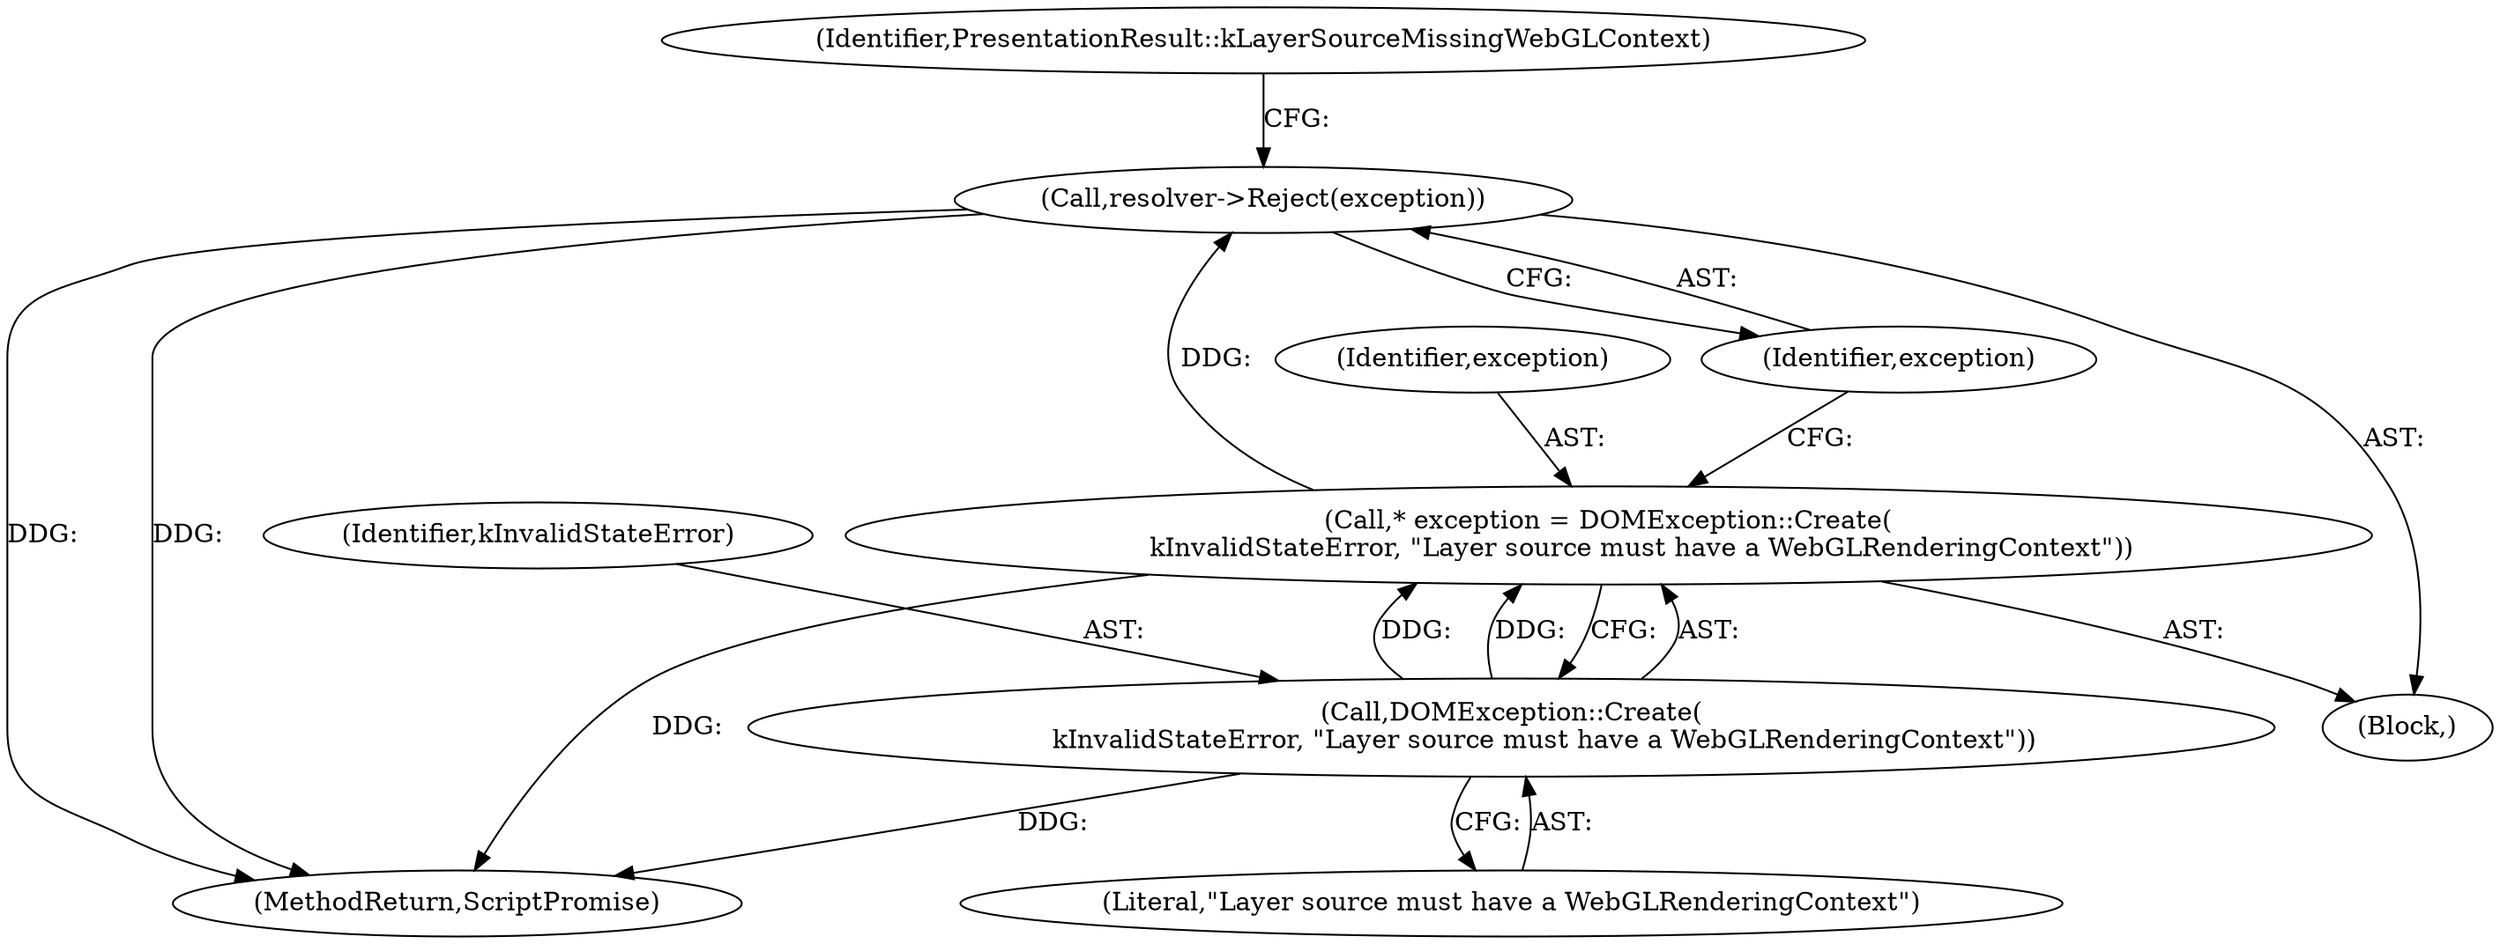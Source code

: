digraph "0_Chrome_262e77a72493e36e8006aeeba1c7497a42ee5ad9_11@pointer" {
"1000247" [label="(Call,resolver->Reject(exception))"];
"1000242" [label="(Call,* exception = DOMException::Create(\n        kInvalidStateError, \"Layer source must have a WebGLRenderingContext\"))"];
"1000244" [label="(Call,DOMException::Create(\n        kInvalidStateError, \"Layer source must have a WebGLRenderingContext\"))"];
"1000244" [label="(Call,DOMException::Create(\n        kInvalidStateError, \"Layer source must have a WebGLRenderingContext\"))"];
"1000245" [label="(Identifier,kInvalidStateError)"];
"1000243" [label="(Identifier,exception)"];
"1000247" [label="(Call,resolver->Reject(exception))"];
"1000339" [label="(MethodReturn,ScriptPromise)"];
"1000250" [label="(Identifier,PresentationResult::kLayerSourceMissingWebGLContext)"];
"1000239" [label="(Block,)"];
"1000246" [label="(Literal,\"Layer source must have a WebGLRenderingContext\")"];
"1000242" [label="(Call,* exception = DOMException::Create(\n        kInvalidStateError, \"Layer source must have a WebGLRenderingContext\"))"];
"1000248" [label="(Identifier,exception)"];
"1000247" -> "1000239"  [label="AST: "];
"1000247" -> "1000248"  [label="CFG: "];
"1000248" -> "1000247"  [label="AST: "];
"1000250" -> "1000247"  [label="CFG: "];
"1000247" -> "1000339"  [label="DDG: "];
"1000247" -> "1000339"  [label="DDG: "];
"1000242" -> "1000247"  [label="DDG: "];
"1000242" -> "1000239"  [label="AST: "];
"1000242" -> "1000244"  [label="CFG: "];
"1000243" -> "1000242"  [label="AST: "];
"1000244" -> "1000242"  [label="AST: "];
"1000248" -> "1000242"  [label="CFG: "];
"1000242" -> "1000339"  [label="DDG: "];
"1000244" -> "1000242"  [label="DDG: "];
"1000244" -> "1000242"  [label="DDG: "];
"1000244" -> "1000246"  [label="CFG: "];
"1000245" -> "1000244"  [label="AST: "];
"1000246" -> "1000244"  [label="AST: "];
"1000244" -> "1000339"  [label="DDG: "];
}
